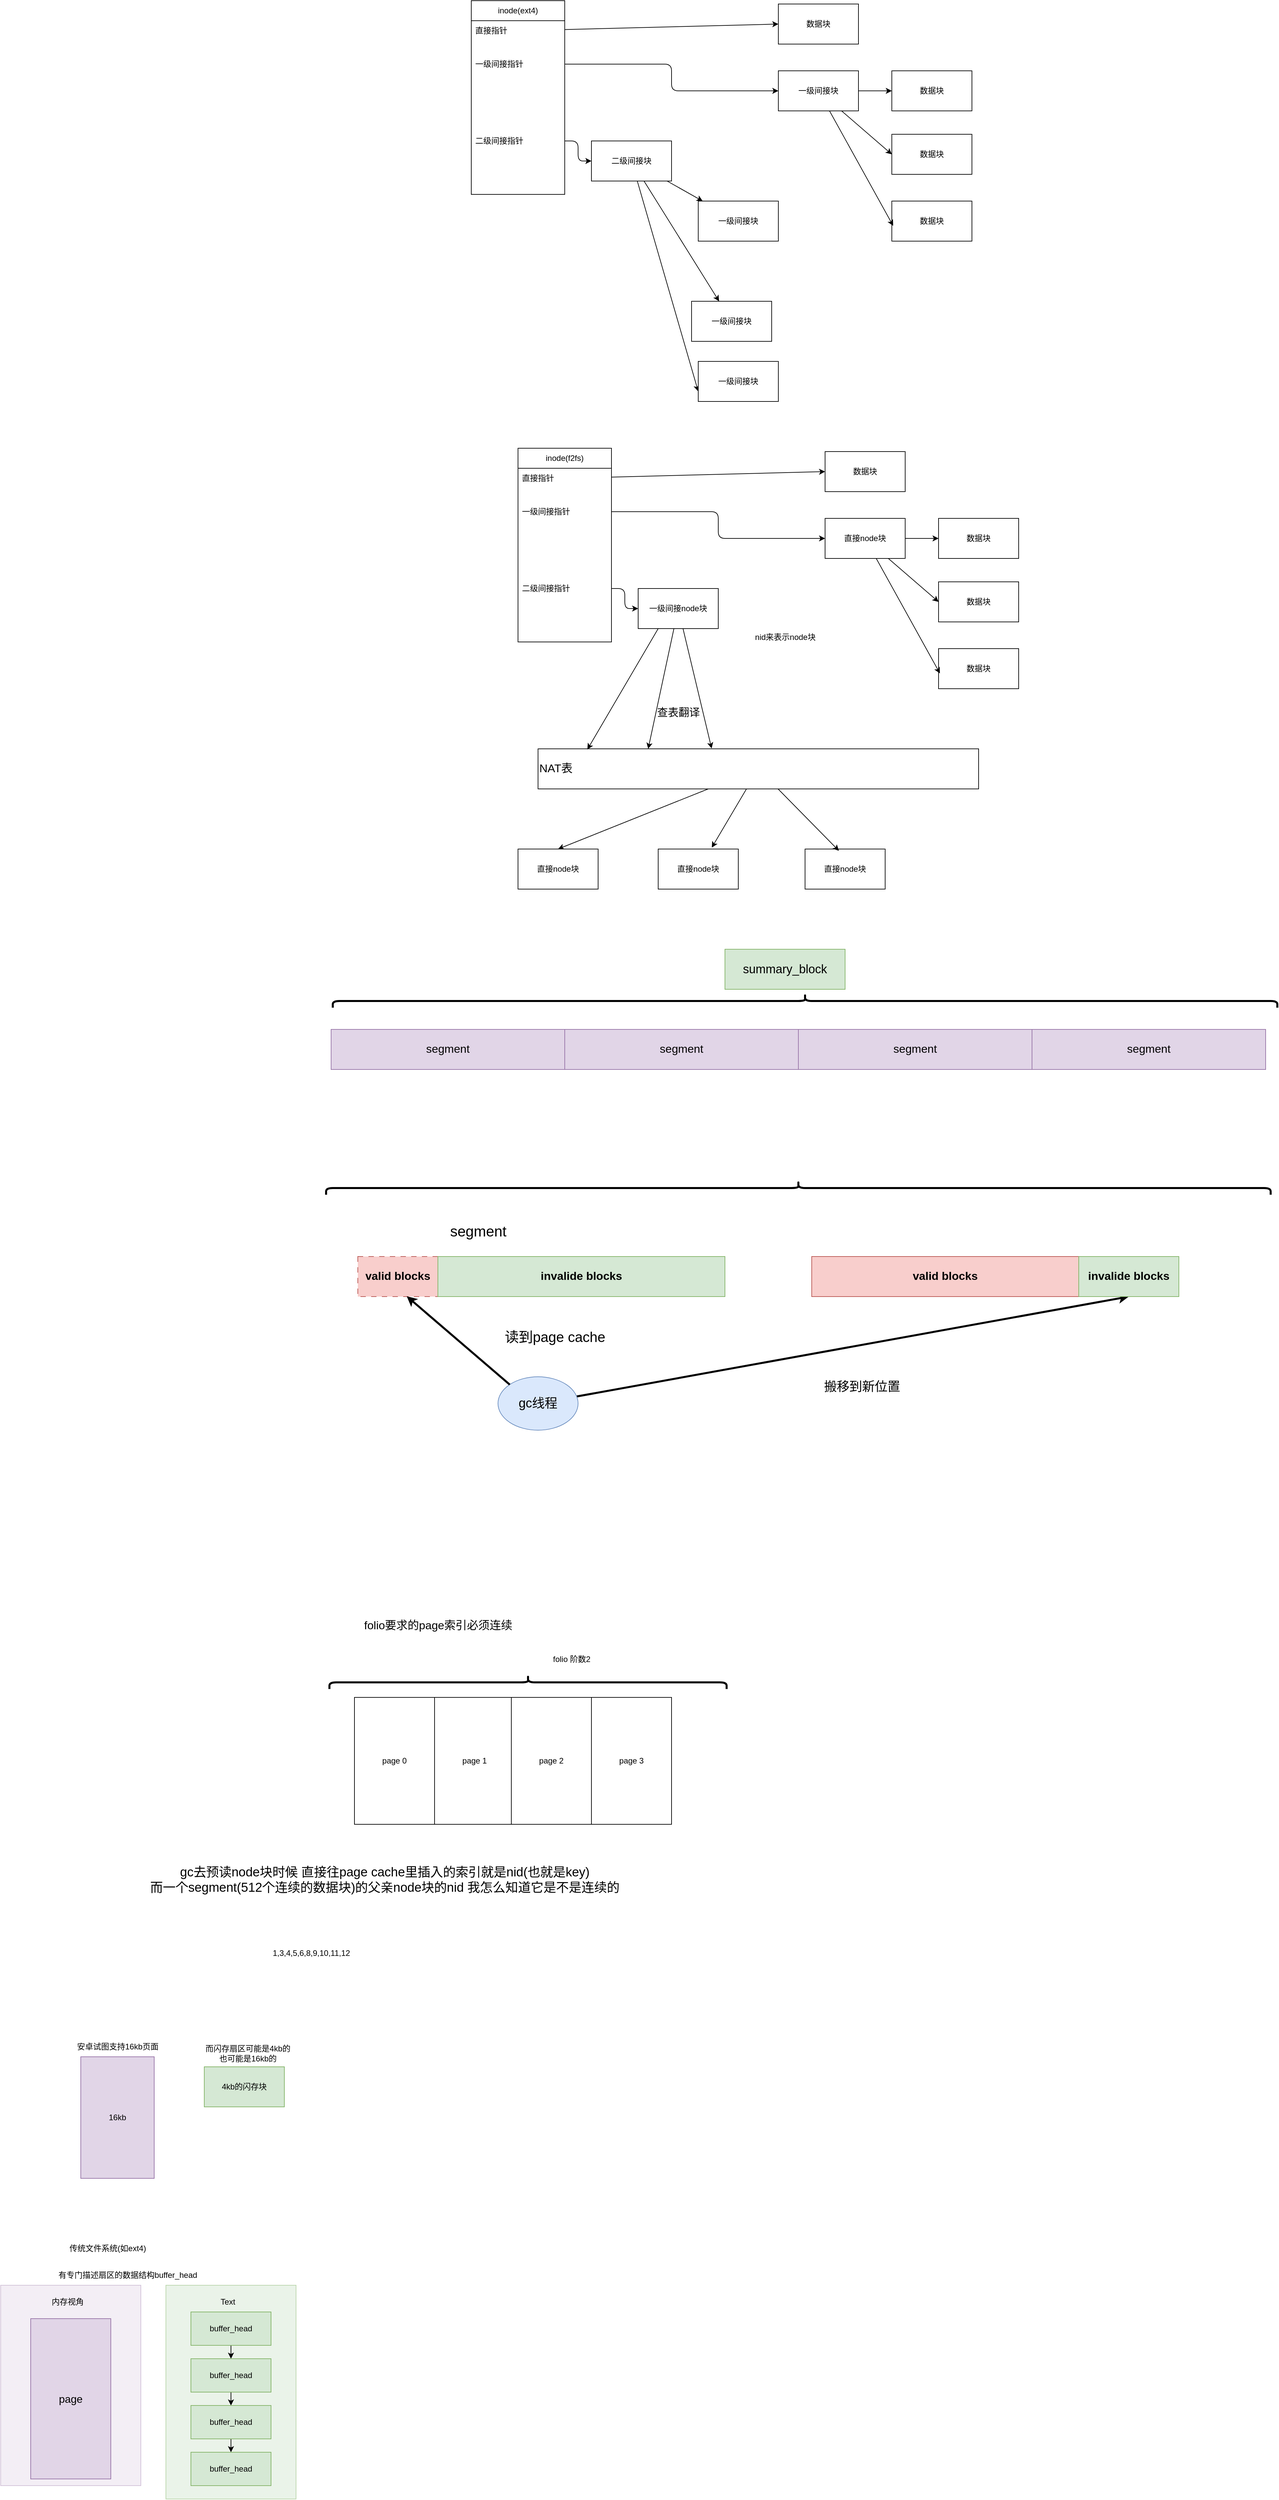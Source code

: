 <mxfile>
    <diagram id="iy_iV1AbuLBldAjVNZiR" name="Page-1">
        <mxGraphModel dx="3075" dy="359" grid="1" gridSize="10" guides="1" tooltips="1" connect="1" arrows="1" fold="1" page="1" pageScale="1" pageWidth="850" pageHeight="1100" math="0" shadow="0">
            <root>
                <mxCell id="0"/>
                <mxCell id="1" parent="0"/>
                <mxCell id="2" value="inode(ext4)" style="swimlane;fontStyle=0;childLayout=stackLayout;horizontal=1;startSize=30;horizontalStack=0;resizeParent=1;resizeParentMax=0;resizeLast=0;collapsible=1;marginBottom=0;whiteSpace=wrap;html=1;" parent="1" vertex="1">
                    <mxGeometry x="-1030" y="110" width="140" height="290" as="geometry"/>
                </mxCell>
                <mxCell id="3" value="直接指针" style="text;strokeColor=none;fillColor=none;align=left;verticalAlign=middle;spacingLeft=4;spacingRight=4;overflow=hidden;points=[[0,0.5],[1,0.5]];portConstraint=eastwest;rotatable=0;whiteSpace=wrap;html=1;" parent="2" vertex="1">
                    <mxGeometry y="30" width="140" height="30" as="geometry"/>
                </mxCell>
                <mxCell id="4" value="一级间接指针" style="text;strokeColor=none;fillColor=none;align=left;verticalAlign=middle;spacingLeft=4;spacingRight=4;overflow=hidden;points=[[0,0.5],[1,0.5]];portConstraint=eastwest;rotatable=0;whiteSpace=wrap;html=1;" parent="2" vertex="1">
                    <mxGeometry y="60" width="140" height="70" as="geometry"/>
                </mxCell>
                <mxCell id="5" value="二级间接指针" style="text;strokeColor=none;fillColor=none;align=left;verticalAlign=middle;spacingLeft=4;spacingRight=4;overflow=hidden;points=[[0,0.5],[1,0.5]];portConstraint=eastwest;rotatable=0;whiteSpace=wrap;html=1;" parent="2" vertex="1">
                    <mxGeometry y="130" width="140" height="160" as="geometry"/>
                </mxCell>
                <mxCell id="6" value="数据块" style="rounded=0;whiteSpace=wrap;html=1;" parent="1" vertex="1">
                    <mxGeometry x="-570" y="115" width="120" height="60" as="geometry"/>
                </mxCell>
                <mxCell id="7" style="edgeStyle=none;html=1;entryX=0;entryY=0.5;entryDx=0;entryDy=0;" parent="1" source="3" target="6" edge="1">
                    <mxGeometry relative="1" as="geometry"/>
                </mxCell>
                <mxCell id="12" style="edgeStyle=none;html=1;" parent="1" source="8" target="11" edge="1">
                    <mxGeometry relative="1" as="geometry"/>
                </mxCell>
                <mxCell id="13" style="edgeStyle=none;html=1;entryX=0;entryY=0.5;entryDx=0;entryDy=0;" parent="1" source="8" target="10" edge="1">
                    <mxGeometry relative="1" as="geometry"/>
                </mxCell>
                <mxCell id="8" value="一级间接块" style="rounded=0;whiteSpace=wrap;html=1;" parent="1" vertex="1">
                    <mxGeometry x="-570" y="215" width="120" height="60" as="geometry"/>
                </mxCell>
                <mxCell id="9" style="edgeStyle=orthogonalEdgeStyle;html=1;entryX=0;entryY=0.5;entryDx=0;entryDy=0;" parent="1" source="4" target="8" edge="1">
                    <mxGeometry relative="1" as="geometry"/>
                </mxCell>
                <mxCell id="10" value="数据块" style="rounded=0;whiteSpace=wrap;html=1;" parent="1" vertex="1">
                    <mxGeometry x="-400" y="310" width="120" height="60" as="geometry"/>
                </mxCell>
                <mxCell id="11" value="数据块" style="rounded=0;whiteSpace=wrap;html=1;" parent="1" vertex="1">
                    <mxGeometry x="-400" y="215" width="120" height="60" as="geometry"/>
                </mxCell>
                <mxCell id="14" value="数据块" style="rounded=0;whiteSpace=wrap;html=1;" parent="1" vertex="1">
                    <mxGeometry x="-400" y="410" width="120" height="60" as="geometry"/>
                </mxCell>
                <mxCell id="15" style="edgeStyle=none;html=1;entryX=0.017;entryY=0.617;entryDx=0;entryDy=0;entryPerimeter=0;" parent="1" source="8" target="14" edge="1">
                    <mxGeometry relative="1" as="geometry"/>
                </mxCell>
                <mxCell id="21" style="edgeStyle=none;html=1;" parent="1" source="16" target="18" edge="1">
                    <mxGeometry relative="1" as="geometry"/>
                </mxCell>
                <mxCell id="22" style="edgeStyle=none;html=1;" parent="1" source="16" target="19" edge="1">
                    <mxGeometry relative="1" as="geometry"/>
                </mxCell>
                <mxCell id="23" style="edgeStyle=none;html=1;entryX=0;entryY=0.75;entryDx=0;entryDy=0;" parent="1" source="16" target="20" edge="1">
                    <mxGeometry relative="1" as="geometry"/>
                </mxCell>
                <mxCell id="16" value="二级间接块" style="rounded=0;whiteSpace=wrap;html=1;" parent="1" vertex="1">
                    <mxGeometry x="-850" y="320" width="120" height="60" as="geometry"/>
                </mxCell>
                <mxCell id="17" style="edgeStyle=orthogonalEdgeStyle;html=1;" parent="1" source="5" target="16" edge="1">
                    <mxGeometry relative="1" as="geometry"/>
                </mxCell>
                <mxCell id="18" value="一级间接块" style="rounded=0;whiteSpace=wrap;html=1;" parent="1" vertex="1">
                    <mxGeometry x="-690" y="410" width="120" height="60" as="geometry"/>
                </mxCell>
                <mxCell id="19" value="一级间接块" style="rounded=0;whiteSpace=wrap;html=1;" parent="1" vertex="1">
                    <mxGeometry x="-700" y="560" width="120" height="60" as="geometry"/>
                </mxCell>
                <mxCell id="20" value="一级间接块" style="rounded=0;whiteSpace=wrap;html=1;" parent="1" vertex="1">
                    <mxGeometry x="-690" y="650" width="120" height="60" as="geometry"/>
                </mxCell>
                <mxCell id="30" value="inode(f2fs)" style="swimlane;fontStyle=0;childLayout=stackLayout;horizontal=1;startSize=30;horizontalStack=0;resizeParent=1;resizeParentMax=0;resizeLast=0;collapsible=1;marginBottom=0;whiteSpace=wrap;html=1;" parent="1" vertex="1">
                    <mxGeometry x="-960" y="780" width="140" height="290" as="geometry"/>
                </mxCell>
                <mxCell id="31" value="直接指针" style="text;strokeColor=none;fillColor=none;align=left;verticalAlign=middle;spacingLeft=4;spacingRight=4;overflow=hidden;points=[[0,0.5],[1,0.5]];portConstraint=eastwest;rotatable=0;whiteSpace=wrap;html=1;" parent="30" vertex="1">
                    <mxGeometry y="30" width="140" height="30" as="geometry"/>
                </mxCell>
                <mxCell id="32" value="一级间接指针" style="text;strokeColor=none;fillColor=none;align=left;verticalAlign=middle;spacingLeft=4;spacingRight=4;overflow=hidden;points=[[0,0.5],[1,0.5]];portConstraint=eastwest;rotatable=0;whiteSpace=wrap;html=1;" parent="30" vertex="1">
                    <mxGeometry y="60" width="140" height="70" as="geometry"/>
                </mxCell>
                <mxCell id="33" value="二级间接指针" style="text;strokeColor=none;fillColor=none;align=left;verticalAlign=middle;spacingLeft=4;spacingRight=4;overflow=hidden;points=[[0,0.5],[1,0.5]];portConstraint=eastwest;rotatable=0;whiteSpace=wrap;html=1;" parent="30" vertex="1">
                    <mxGeometry y="130" width="140" height="160" as="geometry"/>
                </mxCell>
                <mxCell id="34" value="数据块" style="rounded=0;whiteSpace=wrap;html=1;" parent="1" vertex="1">
                    <mxGeometry x="-500" y="785" width="120" height="60" as="geometry"/>
                </mxCell>
                <mxCell id="35" style="edgeStyle=none;html=1;entryX=0;entryY=0.5;entryDx=0;entryDy=0;" parent="1" source="31" target="34" edge="1">
                    <mxGeometry relative="1" as="geometry"/>
                </mxCell>
                <mxCell id="36" style="edgeStyle=none;html=1;" parent="1" source="38" target="41" edge="1">
                    <mxGeometry relative="1" as="geometry"/>
                </mxCell>
                <mxCell id="37" style="edgeStyle=none;html=1;entryX=0;entryY=0.5;entryDx=0;entryDy=0;" parent="1" source="38" target="40" edge="1">
                    <mxGeometry relative="1" as="geometry"/>
                </mxCell>
                <mxCell id="38" value="直接node块" style="rounded=0;whiteSpace=wrap;html=1;" parent="1" vertex="1">
                    <mxGeometry x="-500" y="885" width="120" height="60" as="geometry"/>
                </mxCell>
                <mxCell id="39" style="edgeStyle=orthogonalEdgeStyle;html=1;entryX=0;entryY=0.5;entryDx=0;entryDy=0;" parent="1" source="32" target="38" edge="1">
                    <mxGeometry relative="1" as="geometry"/>
                </mxCell>
                <mxCell id="40" value="数据块" style="rounded=0;whiteSpace=wrap;html=1;" parent="1" vertex="1">
                    <mxGeometry x="-330" y="980" width="120" height="60" as="geometry"/>
                </mxCell>
                <mxCell id="41" value="数据块" style="rounded=0;whiteSpace=wrap;html=1;" parent="1" vertex="1">
                    <mxGeometry x="-330" y="885" width="120" height="60" as="geometry"/>
                </mxCell>
                <mxCell id="42" value="数据块" style="rounded=0;whiteSpace=wrap;html=1;" parent="1" vertex="1">
                    <mxGeometry x="-330" y="1080" width="120" height="60" as="geometry"/>
                </mxCell>
                <mxCell id="43" style="edgeStyle=none;html=1;entryX=0.017;entryY=0.617;entryDx=0;entryDy=0;entryPerimeter=0;" parent="1" source="38" target="42" edge="1">
                    <mxGeometry relative="1" as="geometry"/>
                </mxCell>
                <mxCell id="54" style="edgeStyle=none;html=1;entryX=0.25;entryY=0;entryDx=0;entryDy=0;" parent="1" source="47" target="52" edge="1">
                    <mxGeometry relative="1" as="geometry"/>
                </mxCell>
                <mxCell id="47" value="一级间接node块" style="rounded=0;whiteSpace=wrap;html=1;" parent="1" vertex="1">
                    <mxGeometry x="-780" y="990" width="120" height="60" as="geometry"/>
                </mxCell>
                <mxCell id="48" style="edgeStyle=orthogonalEdgeStyle;html=1;" parent="1" source="33" target="47" edge="1">
                    <mxGeometry relative="1" as="geometry"/>
                </mxCell>
                <mxCell id="60" style="edgeStyle=none;html=1;entryX=0.5;entryY=0;entryDx=0;entryDy=0;" parent="1" source="52" target="57" edge="1">
                    <mxGeometry relative="1" as="geometry"/>
                </mxCell>
                <mxCell id="52" value="&lt;font style=&quot;font-size: 17px;&quot;&gt;NAT表&lt;/font&gt;" style="rounded=0;whiteSpace=wrap;html=1;align=left;" parent="1" vertex="1">
                    <mxGeometry x="-930" y="1230" width="660" height="60" as="geometry"/>
                </mxCell>
                <mxCell id="53" style="edgeStyle=none;html=1;exitX=0.25;exitY=1;exitDx=0;exitDy=0;entryX=0.112;entryY=0.016;entryDx=0;entryDy=0;entryPerimeter=0;" parent="1" source="47" target="52" edge="1">
                    <mxGeometry relative="1" as="geometry"/>
                </mxCell>
                <mxCell id="55" style="edgeStyle=none;html=1;entryX=0.394;entryY=-0.01;entryDx=0;entryDy=0;entryPerimeter=0;" parent="1" source="47" target="52" edge="1">
                    <mxGeometry relative="1" as="geometry"/>
                </mxCell>
                <mxCell id="56" value="&lt;font style=&quot;font-size: 16px;&quot;&gt;查表翻译&lt;/font&gt;" style="text;html=1;align=center;verticalAlign=middle;resizable=0;points=[];autosize=1;strokeColor=none;fillColor=none;" parent="1" vertex="1">
                    <mxGeometry x="-765" y="1160" width="90" height="30" as="geometry"/>
                </mxCell>
                <mxCell id="57" value="直接node块" style="rounded=0;whiteSpace=wrap;html=1;" parent="1" vertex="1">
                    <mxGeometry x="-960" y="1380" width="120" height="60" as="geometry"/>
                </mxCell>
                <mxCell id="58" value="直接node块" style="rounded=0;whiteSpace=wrap;html=1;" parent="1" vertex="1">
                    <mxGeometry x="-750" y="1380" width="120" height="60" as="geometry"/>
                </mxCell>
                <mxCell id="59" value="直接node块" style="rounded=0;whiteSpace=wrap;html=1;" parent="1" vertex="1">
                    <mxGeometry x="-530" y="1380" width="120" height="60" as="geometry"/>
                </mxCell>
                <mxCell id="61" style="edgeStyle=none;html=1;entryX=0.669;entryY=-0.035;entryDx=0;entryDy=0;entryPerimeter=0;" parent="1" source="52" target="58" edge="1">
                    <mxGeometry relative="1" as="geometry"/>
                </mxCell>
                <mxCell id="62" style="edgeStyle=none;html=1;entryX=0.423;entryY=0.044;entryDx=0;entryDy=0;entryPerimeter=0;" parent="1" source="52" target="59" edge="1">
                    <mxGeometry relative="1" as="geometry"/>
                </mxCell>
                <mxCell id="63" value="&lt;font style=&quot;font-size: 17px;&quot;&gt;segment&lt;/font&gt;" style="rounded=0;whiteSpace=wrap;html=1;fillColor=#e1d5e7;strokeColor=#9673a6;" parent="1" vertex="1">
                    <mxGeometry x="-1240" y="1650" width="350" height="60" as="geometry"/>
                </mxCell>
                <mxCell id="64" value="&lt;font style=&quot;font-size: 17px;&quot;&gt;segment&lt;/font&gt;" style="rounded=0;whiteSpace=wrap;html=1;fillColor=#e1d5e7;strokeColor=#9673a6;" parent="1" vertex="1">
                    <mxGeometry x="-890" y="1650" width="350" height="60" as="geometry"/>
                </mxCell>
                <mxCell id="65" value="&lt;font style=&quot;font-size: 17px;&quot;&gt;segment&lt;/font&gt;" style="rounded=0;whiteSpace=wrap;html=1;fillColor=#e1d5e7;strokeColor=#9673a6;" parent="1" vertex="1">
                    <mxGeometry x="-540" y="1650" width="350" height="60" as="geometry"/>
                </mxCell>
                <mxCell id="66" value="&lt;font style=&quot;font-size: 17px;&quot;&gt;segment&lt;/font&gt;" style="rounded=0;whiteSpace=wrap;html=1;fillColor=#e1d5e7;strokeColor=#9673a6;" parent="1" vertex="1">
                    <mxGeometry x="-190" y="1650" width="350" height="60" as="geometry"/>
                </mxCell>
                <mxCell id="67" value="" style="shape=curlyBracket;whiteSpace=wrap;html=1;rounded=1;labelPosition=left;verticalLabelPosition=middle;align=right;verticalAlign=middle;rotation=90;strokeWidth=3;" parent="1" vertex="1">
                    <mxGeometry x="-540" y="900" width="20" height="1415" as="geometry"/>
                </mxCell>
                <mxCell id="68" value="&lt;font style=&quot;font-size: 18px;&quot;&gt;summary_block&lt;/font&gt;" style="rounded=0;whiteSpace=wrap;html=1;fillColor=#d5e8d4;strokeColor=#82b366;" parent="1" vertex="1">
                    <mxGeometry x="-650" y="1530" width="180" height="60" as="geometry"/>
                </mxCell>
                <mxCell id="70" value="&lt;font style=&quot;font-size: 22px;&quot;&gt;segment&lt;/font&gt;" style="text;html=1;align=center;verticalAlign=middle;resizable=0;points=[];autosize=1;strokeColor=none;fillColor=none;" parent="1" vertex="1">
                    <mxGeometry x="-1075" y="1933" width="110" height="40" as="geometry"/>
                </mxCell>
                <mxCell id="71" value="&lt;font style=&quot;font-size: 17px;&quot;&gt;&lt;b&gt;valid blocks&lt;/b&gt;&lt;/font&gt;" style="rounded=0;whiteSpace=wrap;html=1;fillColor=#f8cecc;strokeColor=#b85450;dashed=1;dashPattern=8 8;" parent="1" vertex="1">
                    <mxGeometry x="-1200" y="1990" width="120" height="60" as="geometry"/>
                </mxCell>
                <mxCell id="72" value="&lt;font style=&quot;font-size: 17px;&quot;&gt;&lt;b style=&quot;&quot;&gt;invalide blocks&lt;/b&gt;&lt;/font&gt;" style="rounded=0;whiteSpace=wrap;html=1;fillColor=#d5e8d4;strokeColor=#82b366;" parent="1" vertex="1">
                    <mxGeometry x="-1080" y="1990" width="430" height="60" as="geometry"/>
                </mxCell>
                <mxCell id="79" style="edgeStyle=none;html=1;entryX=0.5;entryY=1;entryDx=0;entryDy=0;strokeWidth=3;" parent="1" source="74" target="78" edge="1">
                    <mxGeometry relative="1" as="geometry"/>
                </mxCell>
                <mxCell id="74" value="&lt;font style=&quot;font-size: 19px;&quot;&gt;gc线程&lt;/font&gt;" style="ellipse;whiteSpace=wrap;html=1;fillColor=#dae8fc;strokeColor=#6c8ebf;" parent="1" vertex="1">
                    <mxGeometry x="-990" y="2170" width="120" height="80" as="geometry"/>
                </mxCell>
                <mxCell id="75" style="edgeStyle=none;html=1;exitX=0;exitY=0;exitDx=0;exitDy=0;entryX=0.611;entryY=0.991;entryDx=0;entryDy=0;entryPerimeter=0;strokeWidth=3;" parent="1" source="74" target="71" edge="1">
                    <mxGeometry relative="1" as="geometry"/>
                </mxCell>
                <mxCell id="76" value="&lt;font style=&quot;font-size: 21px;&quot;&gt;读到page cache&lt;/font&gt;" style="text;html=1;align=center;verticalAlign=middle;resizable=0;points=[];autosize=1;strokeColor=none;fillColor=none;" parent="1" vertex="1">
                    <mxGeometry x="-990" y="2090" width="170" height="40" as="geometry"/>
                </mxCell>
                <mxCell id="77" value="&lt;font style=&quot;font-size: 17px;&quot;&gt;&lt;b&gt;valid blocks&lt;/b&gt;&lt;/font&gt;" style="rounded=0;whiteSpace=wrap;html=1;fillColor=#f8cecc;strokeColor=#b85450;" parent="1" vertex="1">
                    <mxGeometry x="-520" y="1990" width="400" height="60" as="geometry"/>
                </mxCell>
                <mxCell id="78" value="&lt;font style=&quot;font-size: 17px;&quot;&gt;&lt;b style=&quot;&quot;&gt;invalide blocks&lt;/b&gt;&lt;/font&gt;" style="rounded=0;whiteSpace=wrap;html=1;fillColor=#d5e8d4;strokeColor=#82b366;" parent="1" vertex="1">
                    <mxGeometry x="-120" y="1990" width="150" height="60" as="geometry"/>
                </mxCell>
                <mxCell id="80" value="&lt;font style=&quot;font-size: 19px;&quot;&gt;搬移到新位置&lt;/font&gt;" style="text;html=1;align=center;verticalAlign=middle;resizable=0;points=[];autosize=1;strokeColor=none;fillColor=none;" parent="1" vertex="1">
                    <mxGeometry x="-515" y="2165" width="140" height="40" as="geometry"/>
                </mxCell>
                <mxCell id="81" value="nid来表示node块" style="text;html=1;align=center;verticalAlign=middle;resizable=0;points=[];autosize=1;strokeColor=none;fillColor=none;" parent="1" vertex="1">
                    <mxGeometry x="-615" y="1048" width="110" height="30" as="geometry"/>
                </mxCell>
                <mxCell id="82" value="&lt;font style=&quot;font-size: 17px;&quot;&gt;folio要求的page索引必须连续&lt;/font&gt;" style="text;html=1;align=center;verticalAlign=middle;resizable=0;points=[];autosize=1;strokeColor=none;fillColor=none;" parent="1" vertex="1">
                    <mxGeometry x="-1205" y="2528" width="250" height="30" as="geometry"/>
                </mxCell>
                <mxCell id="83" value="page 0" style="rounded=0;whiteSpace=wrap;html=1;" parent="1" vertex="1">
                    <mxGeometry x="-1205" y="2650" width="120" height="190" as="geometry"/>
                </mxCell>
                <mxCell id="84" value="page 1" style="rounded=0;whiteSpace=wrap;html=1;" parent="1" vertex="1">
                    <mxGeometry x="-1085" y="2650" width="120" height="190" as="geometry"/>
                </mxCell>
                <mxCell id="85" value="page 2" style="rounded=0;whiteSpace=wrap;html=1;" parent="1" vertex="1">
                    <mxGeometry x="-970" y="2650" width="120" height="190" as="geometry"/>
                </mxCell>
                <mxCell id="86" value="page 3" style="rounded=0;whiteSpace=wrap;html=1;" parent="1" vertex="1">
                    <mxGeometry x="-850" y="2650" width="120" height="190" as="geometry"/>
                </mxCell>
                <mxCell id="87" value="" style="shape=curlyBracket;whiteSpace=wrap;html=1;rounded=1;labelPosition=left;verticalLabelPosition=middle;align=right;verticalAlign=middle;rotation=90;strokeWidth=3;" parent="1" vertex="1">
                    <mxGeometry x="-550" y="1180" width="20" height="1415" as="geometry"/>
                </mxCell>
                <mxCell id="88" value="" style="shape=curlyBracket;whiteSpace=wrap;html=1;rounded=1;labelPosition=left;verticalLabelPosition=middle;align=right;verticalAlign=middle;rotation=90;strokeWidth=3;" parent="1" vertex="1">
                    <mxGeometry x="-955" y="2330" width="20" height="595" as="geometry"/>
                </mxCell>
                <mxCell id="89" value="folio 阶数2" style="text;html=1;align=center;verticalAlign=middle;resizable=0;points=[];autosize=1;strokeColor=none;fillColor=none;" parent="1" vertex="1">
                    <mxGeometry x="-920" y="2578" width="80" height="30" as="geometry"/>
                </mxCell>
                <mxCell id="90" value="&lt;font style=&quot;font-size: 19px;&quot;&gt;gc去预读node块时候 直接往page cache里插入的索引就是nid(也就是key)&lt;/font&gt;&lt;div&gt;&lt;font style=&quot;font-size: 19px;&quot;&gt;而一个segment(512个连续的数据块)的父亲node块的nid 我怎么知道它是不是连续的&lt;/font&gt;&lt;/div&gt;" style="text;html=1;align=center;verticalAlign=middle;resizable=0;points=[];autosize=1;strokeColor=none;fillColor=none;" parent="1" vertex="1">
                    <mxGeometry x="-1525" y="2893" width="730" height="60" as="geometry"/>
                </mxCell>
                <mxCell id="91" value="1,3,4,5,6,8,9,10,11,12" style="text;html=1;align=center;verticalAlign=middle;resizable=0;points=[];autosize=1;strokeColor=none;fillColor=none;" parent="1" vertex="1">
                    <mxGeometry x="-1340" y="3018" width="140" height="30" as="geometry"/>
                </mxCell>
                <mxCell id="95" value="安卓试图支持16kb页面" style="text;html=1;align=center;verticalAlign=middle;resizable=0;points=[];autosize=1;strokeColor=none;fillColor=none;" vertex="1" parent="1">
                    <mxGeometry x="-1635" y="3158" width="150" height="30" as="geometry"/>
                </mxCell>
                <mxCell id="96" value="16kb" style="rounded=0;whiteSpace=wrap;html=1;fillColor=#e1d5e7;strokeColor=#9673a6;" vertex="1" parent="1">
                    <mxGeometry x="-1615" y="3188" width="110" height="182" as="geometry"/>
                </mxCell>
                <mxCell id="97" value="而闪存扇区可能是4kb的&lt;div&gt;也可能是16kb的&lt;/div&gt;" style="text;html=1;align=center;verticalAlign=middle;resizable=0;points=[];autosize=1;strokeColor=none;fillColor=none;" vertex="1" parent="1">
                    <mxGeometry x="-1440" y="3163" width="150" height="40" as="geometry"/>
                </mxCell>
                <mxCell id="98" value="4kb的闪存块" style="rounded=0;whiteSpace=wrap;html=1;fillColor=#d5e8d4;strokeColor=#82b366;" vertex="1" parent="1">
                    <mxGeometry x="-1430" y="3203" width="120" height="60" as="geometry"/>
                </mxCell>
                <mxCell id="99" value="传统文件系统(如ext4)" style="text;html=1;align=center;verticalAlign=middle;resizable=0;points=[];autosize=1;strokeColor=none;fillColor=none;" vertex="1" parent="1">
                    <mxGeometry x="-1645" y="3460" width="140" height="30" as="geometry"/>
                </mxCell>
                <mxCell id="100" value="有专门描述扇区的数据结构buffer_head" style="text;html=1;align=center;verticalAlign=middle;resizable=0;points=[];autosize=1;strokeColor=none;fillColor=none;" vertex="1" parent="1">
                    <mxGeometry x="-1660" y="3500" width="230" height="30" as="geometry"/>
                </mxCell>
                <mxCell id="113" value="" style="rounded=0;whiteSpace=wrap;html=1;fillColor=#d5e8d4;strokeColor=#82b366;opacity=50;" vertex="1" parent="1">
                    <mxGeometry x="-1487.5" y="3530" width="195" height="320" as="geometry"/>
                </mxCell>
                <mxCell id="111" value="" style="rounded=0;whiteSpace=wrap;html=1;opacity=40;fillColor=#e1d5e7;strokeColor=#9673a6;" vertex="1" parent="1">
                    <mxGeometry x="-1735" y="3530" width="210" height="300" as="geometry"/>
                </mxCell>
                <mxCell id="108" value="&lt;font style=&quot;font-size: 16px;&quot;&gt;page&lt;/font&gt;" style="rounded=0;whiteSpace=wrap;html=1;fillColor=#e1d5e7;strokeColor=#9673a6;" vertex="1" parent="1">
                    <mxGeometry x="-1690" y="3580" width="120" height="240" as="geometry"/>
                </mxCell>
                <mxCell id="112" value="内存视角" style="text;html=1;align=center;verticalAlign=middle;resizable=0;points=[];autosize=1;strokeColor=none;fillColor=none;" vertex="1" parent="1">
                    <mxGeometry x="-1670" y="3540" width="70" height="30" as="geometry"/>
                </mxCell>
                <mxCell id="105" style="edgeStyle=none;html=1;exitX=0.5;exitY=1;exitDx=0;exitDy=0;entryX=0.5;entryY=0;entryDx=0;entryDy=0;" edge="1" parent="1" source="101" target="102">
                    <mxGeometry relative="1" as="geometry"/>
                </mxCell>
                <mxCell id="106" style="edgeStyle=none;html=1;exitX=0.5;exitY=1;exitDx=0;exitDy=0;entryX=0.5;entryY=0;entryDx=0;entryDy=0;" edge="1" parent="1" source="102" target="103">
                    <mxGeometry relative="1" as="geometry"/>
                </mxCell>
                <mxCell id="107" style="edgeStyle=none;html=1;exitX=0.5;exitY=1;exitDx=0;exitDy=0;entryX=0.5;entryY=0;entryDx=0;entryDy=0;" edge="1" parent="1" source="103" target="104">
                    <mxGeometry relative="1" as="geometry"/>
                </mxCell>
                <mxCell id="101" value="buffer_head" style="rounded=0;whiteSpace=wrap;html=1;fillColor=#d5e8d4;strokeColor=#82b366;" vertex="1" parent="1">
                    <mxGeometry x="-1450" y="3570" width="120" height="50" as="geometry"/>
                </mxCell>
                <mxCell id="102" value="buffer_head" style="rounded=0;whiteSpace=wrap;html=1;fillColor=#d5e8d4;strokeColor=#82b366;" vertex="1" parent="1">
                    <mxGeometry x="-1450" y="3640" width="120" height="50" as="geometry"/>
                </mxCell>
                <mxCell id="103" value="buffer_head" style="rounded=0;whiteSpace=wrap;html=1;fillColor=#d5e8d4;strokeColor=#82b366;" vertex="1" parent="1">
                    <mxGeometry x="-1450" y="3710" width="120" height="50" as="geometry"/>
                </mxCell>
                <mxCell id="104" value="buffer_head" style="rounded=0;whiteSpace=wrap;html=1;fillColor=#d5e8d4;strokeColor=#82b366;" vertex="1" parent="1">
                    <mxGeometry x="-1450" y="3780" width="120" height="50" as="geometry"/>
                </mxCell>
                <mxCell id="114" value="Text" style="text;html=1;align=center;verticalAlign=middle;resizable=0;points=[];autosize=1;strokeColor=none;fillColor=none;" vertex="1" parent="1">
                    <mxGeometry x="-1420" y="3540" width="50" height="30" as="geometry"/>
                </mxCell>
            </root>
        </mxGraphModel>
    </diagram>
</mxfile>
